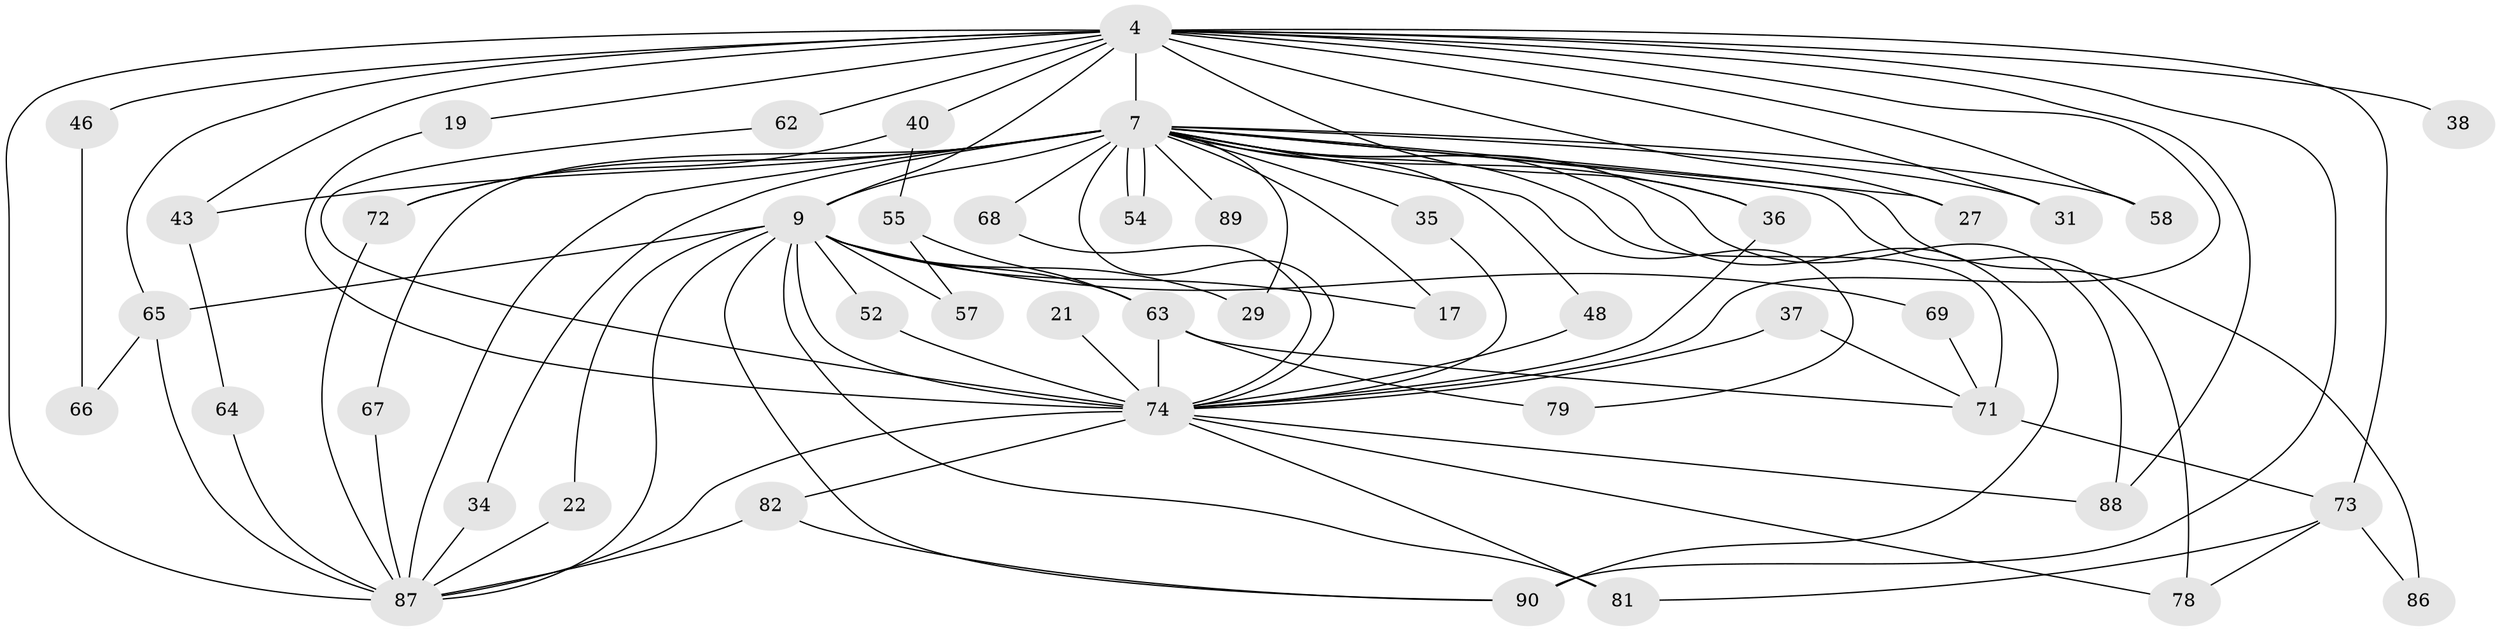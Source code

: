 // original degree distribution, {19: 0.011111111111111112, 17: 0.011111111111111112, 22: 0.011111111111111112, 20: 0.011111111111111112, 18: 0.011111111111111112, 29: 0.011111111111111112, 24: 0.011111111111111112, 15: 0.011111111111111112, 16: 0.011111111111111112, 14: 0.011111111111111112, 4: 0.1111111111111111, 7: 0.011111111111111112, 3: 0.26666666666666666, 2: 0.4777777777777778, 5: 0.011111111111111112, 6: 0.011111111111111112}
// Generated by graph-tools (version 1.1) at 2025/49/03/04/25 21:49:30]
// undirected, 45 vertices, 93 edges
graph export_dot {
graph [start="1"]
  node [color=gray90,style=filled];
  4 [super="+3"];
  7 [super="+6"];
  9 [super="+1"];
  17;
  19;
  21;
  22;
  27;
  29;
  31;
  34;
  35;
  36 [super="+25"];
  37;
  38;
  40 [super="+33"];
  43 [super="+30"];
  46;
  48;
  52 [super="+51"];
  54;
  55 [super="+53"];
  57;
  58;
  62;
  63 [super="+44+24"];
  64;
  65 [super="+42"];
  66;
  67;
  68;
  69;
  71 [super="+12"];
  72 [super="+32"];
  73 [super="+26"];
  74 [super="+47+56+61"];
  78 [super="+14"];
  79;
  81 [super="+80"];
  82 [super="+13"];
  86 [super="+76"];
  87 [super="+77+85+83"];
  88 [super="+49+75"];
  89;
  90 [super="+41+84"];
  4 -- 7 [weight=4];
  4 -- 9 [weight=4];
  4 -- 19;
  4 -- 38 [weight=2];
  4 -- 46 [weight=2];
  4 -- 58;
  4 -- 62;
  4 -- 73 [weight=2];
  4 -- 27;
  4 -- 31;
  4 -- 40 [weight=2];
  4 -- 43;
  4 -- 65;
  4 -- 36;
  4 -- 90 [weight=3];
  4 -- 88;
  4 -- 87 [weight=6];
  4 -- 74 [weight=6];
  7 -- 9 [weight=4];
  7 -- 29;
  7 -- 35 [weight=2];
  7 -- 36 [weight=2];
  7 -- 48;
  7 -- 54;
  7 -- 54;
  7 -- 58;
  7 -- 86 [weight=2];
  7 -- 89 [weight=2];
  7 -- 67;
  7 -- 68;
  7 -- 71 [weight=3];
  7 -- 72 [weight=2];
  7 -- 17;
  7 -- 79;
  7 -- 88 [weight=3];
  7 -- 27;
  7 -- 31;
  7 -- 34;
  7 -- 43 [weight=2];
  7 -- 78;
  7 -- 90;
  7 -- 87 [weight=6];
  7 -- 74 [weight=5];
  9 -- 17;
  9 -- 29;
  9 -- 57;
  9 -- 65 [weight=2];
  9 -- 69;
  9 -- 81;
  9 -- 22;
  9 -- 90 [weight=2];
  9 -- 52;
  9 -- 63 [weight=2];
  9 -- 74 [weight=7];
  9 -- 87 [weight=5];
  19 -- 74;
  21 -- 74 [weight=2];
  22 -- 87;
  34 -- 87;
  35 -- 74;
  36 -- 74;
  37 -- 71;
  37 -- 74;
  40 -- 72;
  40 -- 55;
  43 -- 64;
  46 -- 66;
  48 -- 74;
  52 -- 74 [weight=2];
  55 -- 57;
  55 -- 63 [weight=2];
  62 -- 74;
  63 -- 71;
  63 -- 79;
  63 -- 74 [weight=2];
  64 -- 87;
  65 -- 66;
  65 -- 87;
  67 -- 87;
  68 -- 74;
  69 -- 71;
  71 -- 73;
  72 -- 87;
  73 -- 78;
  73 -- 86;
  73 -- 81;
  74 -- 87 [weight=6];
  74 -- 78;
  74 -- 81;
  74 -- 82;
  74 -- 88;
  82 -- 90;
  82 -- 87;
}
